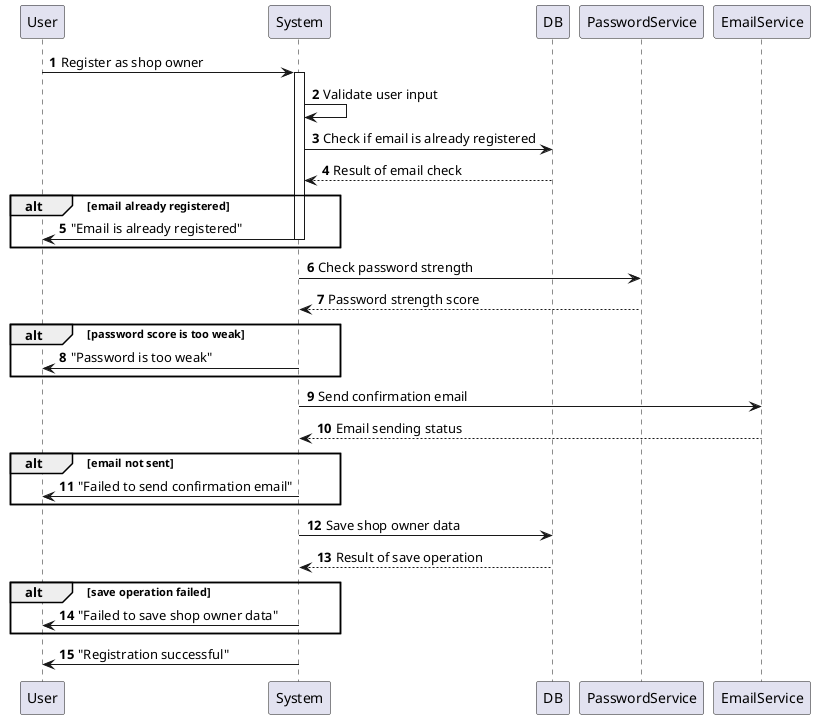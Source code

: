 @startuml
autonumber

User -> System: Register as shop owner
activate System
System -> System: Validate user input
System -> DB: Check if email is already registered
DB --> System: Result of email check
alt email already registered
System -> User: "Email is already registered"
deactivate System
end
System -> PasswordService: Check password strength
PasswordService --> System: Password strength score
alt password score is too weak
System -> User: "Password is too weak"
deactivate System
end
System -> EmailService: Send confirmation email
EmailService --> System: Email sending status
alt email not sent
System -> User: "Failed to send confirmation email"
deactivate System
end
System -> DB: Save shop owner data
DB --> System: Result of save operation
alt save operation failed
System -> User: "Failed to save shop owner data"
deactivate System
end
System -> User: "Registration successful"
deactivate System

@enduml